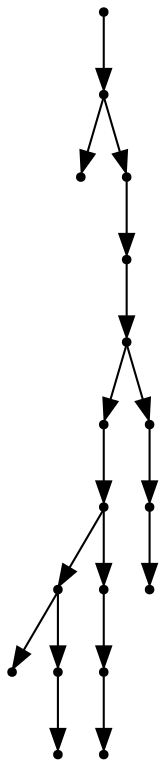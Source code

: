 digraph {
  17 [shape=point];
  16 [shape=point];
  0 [shape=point];
  15 [shape=point];
  14 [shape=point];
  13 [shape=point];
  9 [shape=point];
  8 [shape=point];
  4 [shape=point];
  1 [shape=point];
  3 [shape=point];
  2 [shape=point];
  7 [shape=point];
  6 [shape=point];
  5 [shape=point];
  12 [shape=point];
  11 [shape=point];
  10 [shape=point];
17 -> 16;
16 -> 0;
16 -> 15;
15 -> 14;
14 -> 13;
13 -> 9;
9 -> 8;
8 -> 4;
4 -> 1;
4 -> 3;
3 -> 2;
8 -> 7;
7 -> 6;
6 -> 5;
13 -> 12;
12 -> 11;
11 -> 10;
}
